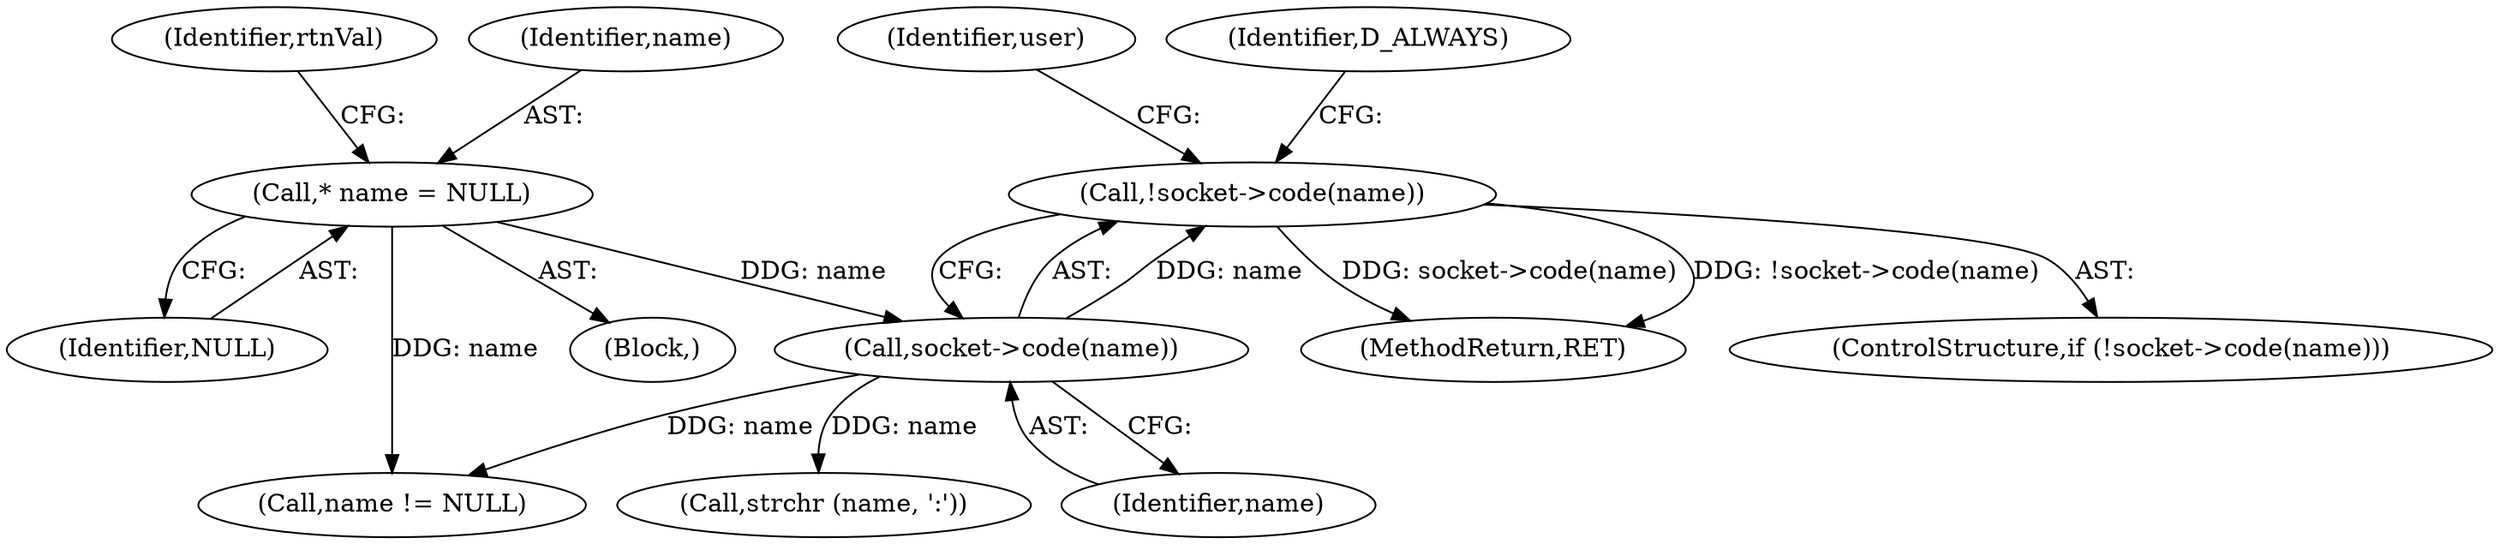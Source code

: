 digraph "0_htcondor_5e5571d1a431eb3c61977b6dd6ec90186ef79867_0@API" {
"1000152" [label="(Call,!socket->code(name))"];
"1000153" [label="(Call,socket->code(name))"];
"1000109" [label="(Call,* name = NULL)"];
"1000161" [label="(Identifier,user)"];
"1000107" [label="(Block,)"];
"1000157" [label="(Identifier,D_ALWAYS)"];
"1000154" [label="(Identifier,name)"];
"1000114" [label="(Identifier,rtnVal)"];
"1000151" [label="(ControlStructure,if (!socket->code(name)))"];
"1000152" [label="(Call,!socket->code(name))"];
"1000314" [label="(MethodReturn,RET)"];
"1000153" [label="(Call,socket->code(name))"];
"1000110" [label="(Identifier,name)"];
"1000168" [label="(Call,strchr (name, ':'))"];
"1000111" [label="(Identifier,NULL)"];
"1000109" [label="(Call,* name = NULL)"];
"1000306" [label="(Call,name != NULL)"];
"1000152" -> "1000151"  [label="AST: "];
"1000152" -> "1000153"  [label="CFG: "];
"1000153" -> "1000152"  [label="AST: "];
"1000157" -> "1000152"  [label="CFG: "];
"1000161" -> "1000152"  [label="CFG: "];
"1000152" -> "1000314"  [label="DDG: !socket->code(name)"];
"1000152" -> "1000314"  [label="DDG: socket->code(name)"];
"1000153" -> "1000152"  [label="DDG: name"];
"1000153" -> "1000154"  [label="CFG: "];
"1000154" -> "1000153"  [label="AST: "];
"1000109" -> "1000153"  [label="DDG: name"];
"1000153" -> "1000168"  [label="DDG: name"];
"1000153" -> "1000306"  [label="DDG: name"];
"1000109" -> "1000107"  [label="AST: "];
"1000109" -> "1000111"  [label="CFG: "];
"1000110" -> "1000109"  [label="AST: "];
"1000111" -> "1000109"  [label="AST: "];
"1000114" -> "1000109"  [label="CFG: "];
"1000109" -> "1000306"  [label="DDG: name"];
}
